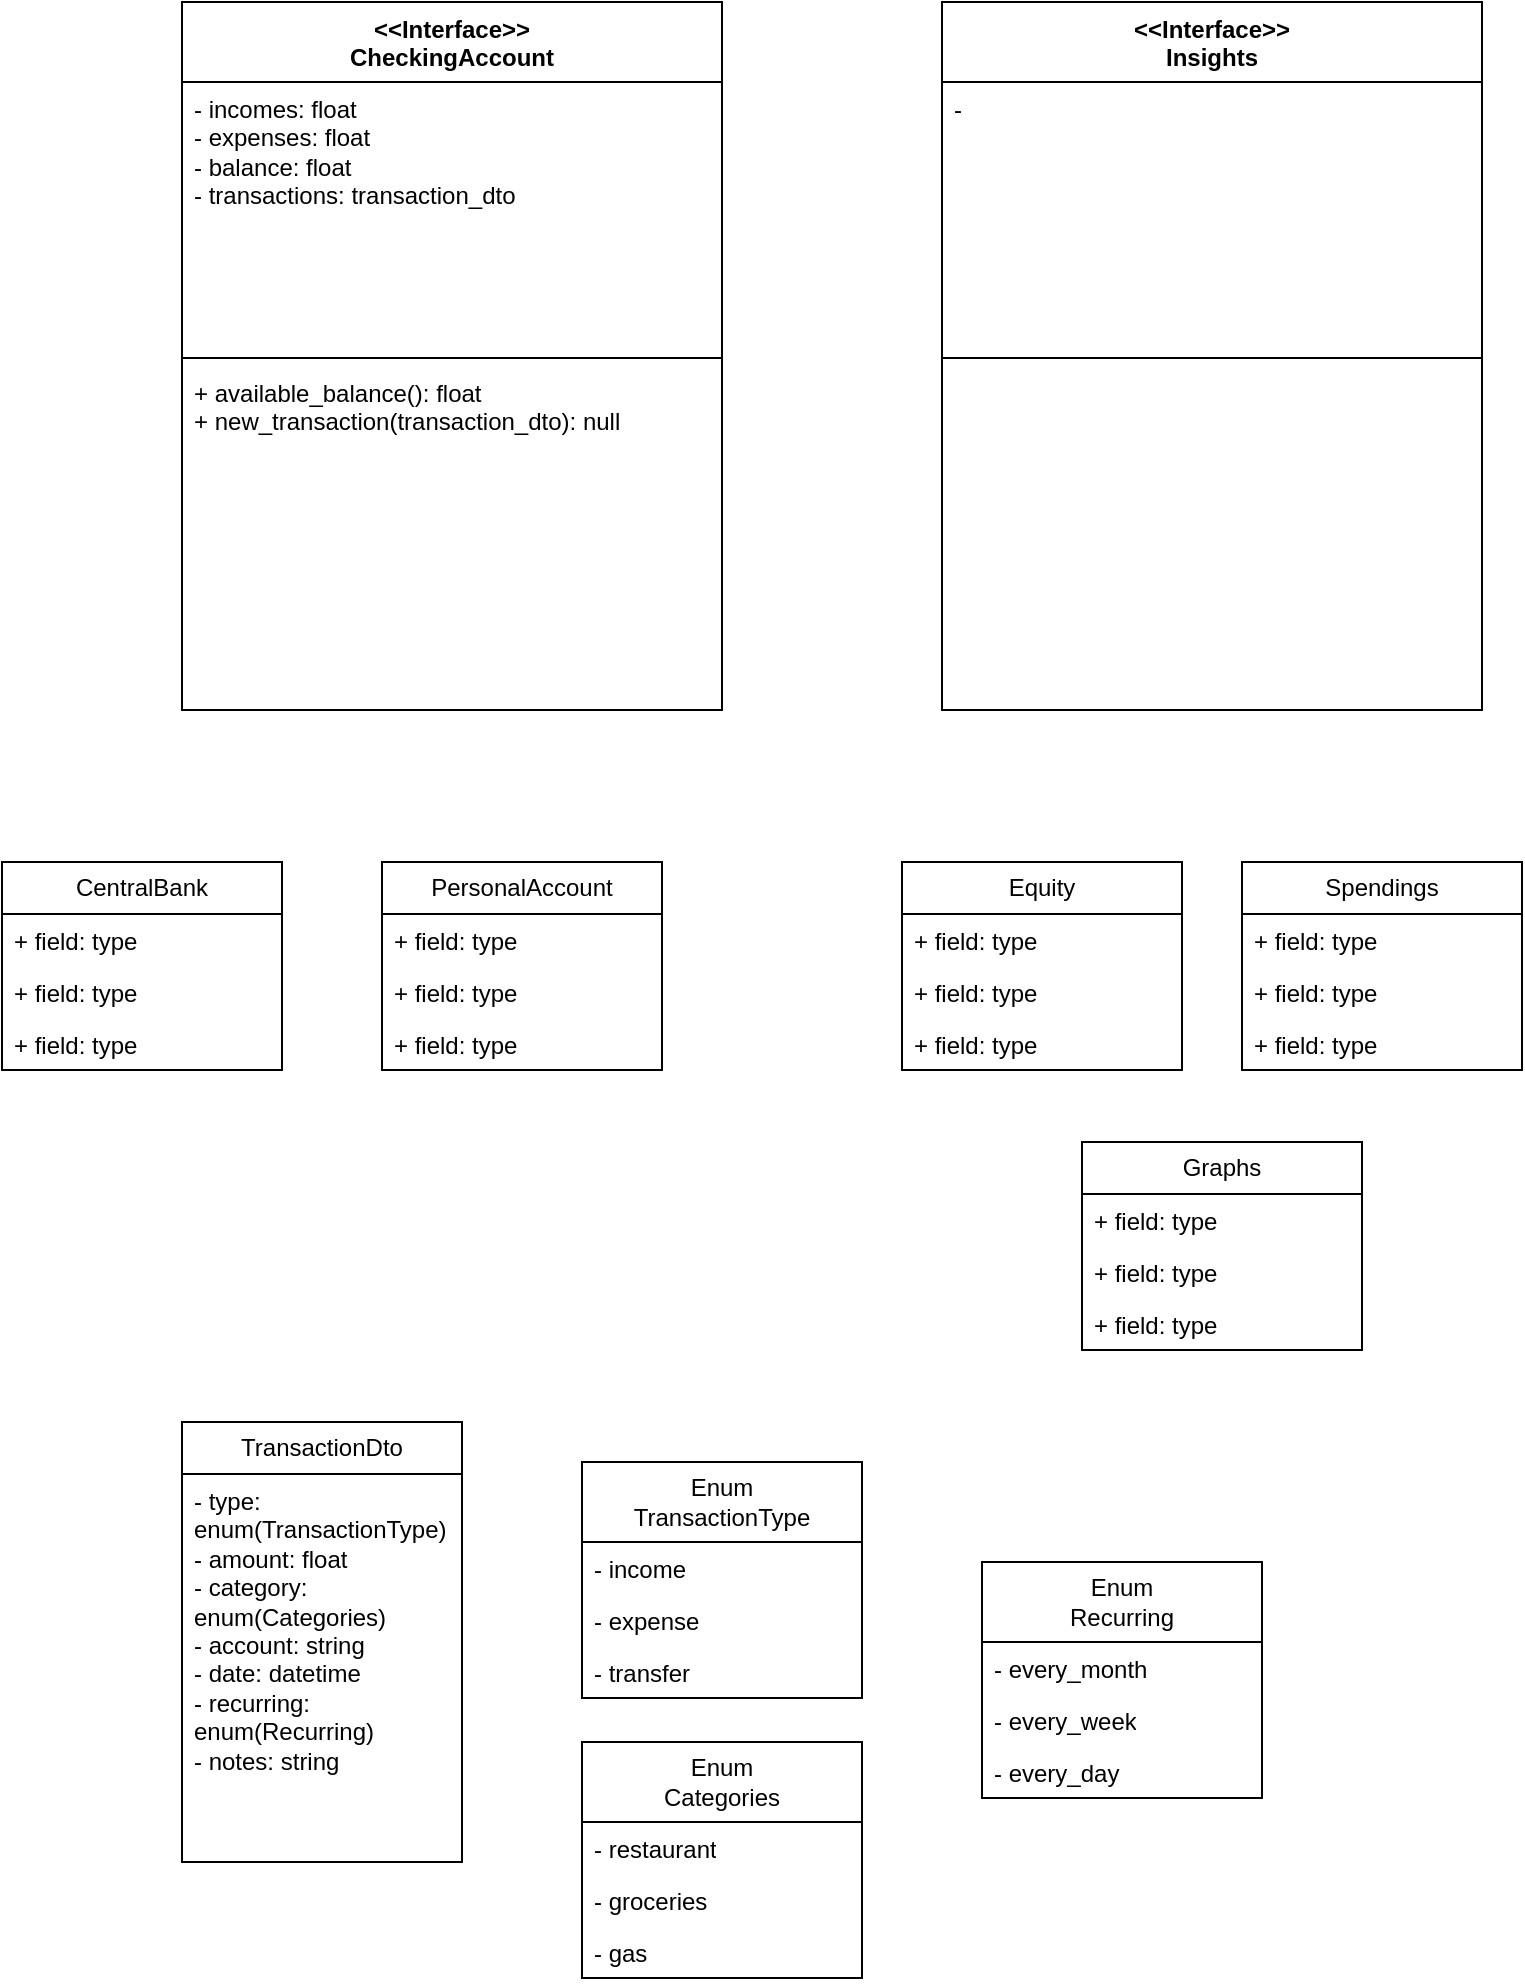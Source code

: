 <mxfile version="24.1.0" type="device">
  <diagram id="C5RBs43oDa-KdzZeNtuy" name="Page-1">
    <mxGraphModel dx="1194" dy="877" grid="1" gridSize="10" guides="1" tooltips="1" connect="1" arrows="1" fold="1" page="1" pageScale="1" pageWidth="827" pageHeight="1169" math="0" shadow="0">
      <root>
        <mxCell id="WIyWlLk6GJQsqaUBKTNV-0" />
        <mxCell id="WIyWlLk6GJQsqaUBKTNV-1" parent="WIyWlLk6GJQsqaUBKTNV-0" />
        <mxCell id="bjFSstiST4YiVS5CnY9B-0" value="&amp;lt;&amp;lt;Interface&amp;gt;&amp;gt;&lt;div&gt;CheckingAccount&lt;br&gt;&lt;/div&gt;" style="swimlane;fontStyle=1;align=center;verticalAlign=top;childLayout=stackLayout;horizontal=1;startSize=40;horizontalStack=0;resizeParent=1;resizeParentMax=0;resizeLast=0;collapsible=1;marginBottom=0;whiteSpace=wrap;html=1;" parent="WIyWlLk6GJQsqaUBKTNV-1" vertex="1">
          <mxGeometry x="110" y="80" width="270" height="354" as="geometry" />
        </mxCell>
        <mxCell id="bjFSstiST4YiVS5CnY9B-1" value="- incomes: float&lt;div&gt;- expenses: float&lt;/div&gt;&lt;div&gt;- balance: float&lt;/div&gt;&lt;div&gt;- transactions: transaction_dto&lt;/div&gt;&lt;div&gt;&lt;br&gt;&lt;/div&gt;" style="text;strokeColor=none;fillColor=none;align=left;verticalAlign=top;spacingLeft=4;spacingRight=4;overflow=hidden;rotatable=0;points=[[0,0.5],[1,0.5]];portConstraint=eastwest;whiteSpace=wrap;html=1;" parent="bjFSstiST4YiVS5CnY9B-0" vertex="1">
          <mxGeometry y="40" width="270" height="134" as="geometry" />
        </mxCell>
        <mxCell id="bjFSstiST4YiVS5CnY9B-2" value="" style="line;strokeWidth=1;fillColor=none;align=left;verticalAlign=middle;spacingTop=-1;spacingLeft=3;spacingRight=3;rotatable=0;labelPosition=right;points=[];portConstraint=eastwest;strokeColor=inherit;" parent="bjFSstiST4YiVS5CnY9B-0" vertex="1">
          <mxGeometry y="174" width="270" height="8" as="geometry" />
        </mxCell>
        <mxCell id="bjFSstiST4YiVS5CnY9B-3" value="+ available_balance(): float&lt;div&gt;+ new_transaction(transaction_dto): null&lt;/div&gt;&lt;div&gt;&lt;br&gt;&lt;/div&gt;" style="text;strokeColor=none;fillColor=none;align=left;verticalAlign=top;spacingLeft=4;spacingRight=4;overflow=hidden;rotatable=0;points=[[0,0.5],[1,0.5]];portConstraint=eastwest;whiteSpace=wrap;html=1;" parent="bjFSstiST4YiVS5CnY9B-0" vertex="1">
          <mxGeometry y="182" width="270" height="172" as="geometry" />
        </mxCell>
        <mxCell id="bjFSstiST4YiVS5CnY9B-4" value="CentralBank" style="swimlane;fontStyle=0;childLayout=stackLayout;horizontal=1;startSize=26;fillColor=none;horizontalStack=0;resizeParent=1;resizeParentMax=0;resizeLast=0;collapsible=1;marginBottom=0;whiteSpace=wrap;html=1;" parent="WIyWlLk6GJQsqaUBKTNV-1" vertex="1">
          <mxGeometry x="20" y="510" width="140" height="104" as="geometry" />
        </mxCell>
        <mxCell id="bjFSstiST4YiVS5CnY9B-5" value="+ field: type" style="text;strokeColor=none;fillColor=none;align=left;verticalAlign=top;spacingLeft=4;spacingRight=4;overflow=hidden;rotatable=0;points=[[0,0.5],[1,0.5]];portConstraint=eastwest;whiteSpace=wrap;html=1;" parent="bjFSstiST4YiVS5CnY9B-4" vertex="1">
          <mxGeometry y="26" width="140" height="26" as="geometry" />
        </mxCell>
        <mxCell id="bjFSstiST4YiVS5CnY9B-6" value="+ field: type" style="text;strokeColor=none;fillColor=none;align=left;verticalAlign=top;spacingLeft=4;spacingRight=4;overflow=hidden;rotatable=0;points=[[0,0.5],[1,0.5]];portConstraint=eastwest;whiteSpace=wrap;html=1;" parent="bjFSstiST4YiVS5CnY9B-4" vertex="1">
          <mxGeometry y="52" width="140" height="26" as="geometry" />
        </mxCell>
        <mxCell id="bjFSstiST4YiVS5CnY9B-7" value="+ field: type" style="text;strokeColor=none;fillColor=none;align=left;verticalAlign=top;spacingLeft=4;spacingRight=4;overflow=hidden;rotatable=0;points=[[0,0.5],[1,0.5]];portConstraint=eastwest;whiteSpace=wrap;html=1;" parent="bjFSstiST4YiVS5CnY9B-4" vertex="1">
          <mxGeometry y="78" width="140" height="26" as="geometry" />
        </mxCell>
        <mxCell id="bjFSstiST4YiVS5CnY9B-8" value="PersonalAccount" style="swimlane;fontStyle=0;childLayout=stackLayout;horizontal=1;startSize=26;fillColor=none;horizontalStack=0;resizeParent=1;resizeParentMax=0;resizeLast=0;collapsible=1;marginBottom=0;whiteSpace=wrap;html=1;" parent="WIyWlLk6GJQsqaUBKTNV-1" vertex="1">
          <mxGeometry x="210" y="510" width="140" height="104" as="geometry" />
        </mxCell>
        <mxCell id="bjFSstiST4YiVS5CnY9B-9" value="+ field: type" style="text;strokeColor=none;fillColor=none;align=left;verticalAlign=top;spacingLeft=4;spacingRight=4;overflow=hidden;rotatable=0;points=[[0,0.5],[1,0.5]];portConstraint=eastwest;whiteSpace=wrap;html=1;" parent="bjFSstiST4YiVS5CnY9B-8" vertex="1">
          <mxGeometry y="26" width="140" height="26" as="geometry" />
        </mxCell>
        <mxCell id="bjFSstiST4YiVS5CnY9B-10" value="+ field: type" style="text;strokeColor=none;fillColor=none;align=left;verticalAlign=top;spacingLeft=4;spacingRight=4;overflow=hidden;rotatable=0;points=[[0,0.5],[1,0.5]];portConstraint=eastwest;whiteSpace=wrap;html=1;" parent="bjFSstiST4YiVS5CnY9B-8" vertex="1">
          <mxGeometry y="52" width="140" height="26" as="geometry" />
        </mxCell>
        <mxCell id="bjFSstiST4YiVS5CnY9B-11" value="+ field: type" style="text;strokeColor=none;fillColor=none;align=left;verticalAlign=top;spacingLeft=4;spacingRight=4;overflow=hidden;rotatable=0;points=[[0,0.5],[1,0.5]];portConstraint=eastwest;whiteSpace=wrap;html=1;" parent="bjFSstiST4YiVS5CnY9B-8" vertex="1">
          <mxGeometry y="78" width="140" height="26" as="geometry" />
        </mxCell>
        <mxCell id="bjFSstiST4YiVS5CnY9B-12" value="&amp;lt;&amp;lt;Interface&amp;gt;&amp;gt;&lt;div&gt;Insights&lt;/div&gt;" style="swimlane;fontStyle=1;align=center;verticalAlign=top;childLayout=stackLayout;horizontal=1;startSize=40;horizontalStack=0;resizeParent=1;resizeParentMax=0;resizeLast=0;collapsible=1;marginBottom=0;whiteSpace=wrap;html=1;" parent="WIyWlLk6GJQsqaUBKTNV-1" vertex="1">
          <mxGeometry x="490" y="80" width="270" height="354" as="geometry" />
        </mxCell>
        <mxCell id="bjFSstiST4YiVS5CnY9B-13" value="&lt;div&gt;-&lt;/div&gt;" style="text;strokeColor=none;fillColor=none;align=left;verticalAlign=top;spacingLeft=4;spacingRight=4;overflow=hidden;rotatable=0;points=[[0,0.5],[1,0.5]];portConstraint=eastwest;whiteSpace=wrap;html=1;" parent="bjFSstiST4YiVS5CnY9B-12" vertex="1">
          <mxGeometry y="40" width="270" height="134" as="geometry" />
        </mxCell>
        <mxCell id="bjFSstiST4YiVS5CnY9B-14" value="" style="line;strokeWidth=1;fillColor=none;align=left;verticalAlign=middle;spacingTop=-1;spacingLeft=3;spacingRight=3;rotatable=0;labelPosition=right;points=[];portConstraint=eastwest;strokeColor=inherit;" parent="bjFSstiST4YiVS5CnY9B-12" vertex="1">
          <mxGeometry y="174" width="270" height="8" as="geometry" />
        </mxCell>
        <mxCell id="bjFSstiST4YiVS5CnY9B-15" value="&lt;div&gt;&lt;br&gt;&lt;/div&gt;" style="text;strokeColor=none;fillColor=none;align=left;verticalAlign=top;spacingLeft=4;spacingRight=4;overflow=hidden;rotatable=0;points=[[0,0.5],[1,0.5]];portConstraint=eastwest;whiteSpace=wrap;html=1;" parent="bjFSstiST4YiVS5CnY9B-12" vertex="1">
          <mxGeometry y="182" width="270" height="172" as="geometry" />
        </mxCell>
        <mxCell id="bjFSstiST4YiVS5CnY9B-16" value="Equity" style="swimlane;fontStyle=0;childLayout=stackLayout;horizontal=1;startSize=26;fillColor=none;horizontalStack=0;resizeParent=1;resizeParentMax=0;resizeLast=0;collapsible=1;marginBottom=0;whiteSpace=wrap;html=1;" parent="WIyWlLk6GJQsqaUBKTNV-1" vertex="1">
          <mxGeometry x="470" y="510" width="140" height="104" as="geometry" />
        </mxCell>
        <mxCell id="bjFSstiST4YiVS5CnY9B-17" value="+ field: type" style="text;strokeColor=none;fillColor=none;align=left;verticalAlign=top;spacingLeft=4;spacingRight=4;overflow=hidden;rotatable=0;points=[[0,0.5],[1,0.5]];portConstraint=eastwest;whiteSpace=wrap;html=1;" parent="bjFSstiST4YiVS5CnY9B-16" vertex="1">
          <mxGeometry y="26" width="140" height="26" as="geometry" />
        </mxCell>
        <mxCell id="bjFSstiST4YiVS5CnY9B-18" value="+ field: type" style="text;strokeColor=none;fillColor=none;align=left;verticalAlign=top;spacingLeft=4;spacingRight=4;overflow=hidden;rotatable=0;points=[[0,0.5],[1,0.5]];portConstraint=eastwest;whiteSpace=wrap;html=1;" parent="bjFSstiST4YiVS5CnY9B-16" vertex="1">
          <mxGeometry y="52" width="140" height="26" as="geometry" />
        </mxCell>
        <mxCell id="bjFSstiST4YiVS5CnY9B-19" value="+ field: type" style="text;strokeColor=none;fillColor=none;align=left;verticalAlign=top;spacingLeft=4;spacingRight=4;overflow=hidden;rotatable=0;points=[[0,0.5],[1,0.5]];portConstraint=eastwest;whiteSpace=wrap;html=1;" parent="bjFSstiST4YiVS5CnY9B-16" vertex="1">
          <mxGeometry y="78" width="140" height="26" as="geometry" />
        </mxCell>
        <mxCell id="bjFSstiST4YiVS5CnY9B-20" value="Spendings" style="swimlane;fontStyle=0;childLayout=stackLayout;horizontal=1;startSize=26;fillColor=none;horizontalStack=0;resizeParent=1;resizeParentMax=0;resizeLast=0;collapsible=1;marginBottom=0;whiteSpace=wrap;html=1;" parent="WIyWlLk6GJQsqaUBKTNV-1" vertex="1">
          <mxGeometry x="640" y="510" width="140" height="104" as="geometry" />
        </mxCell>
        <mxCell id="bjFSstiST4YiVS5CnY9B-21" value="+ field: type" style="text;strokeColor=none;fillColor=none;align=left;verticalAlign=top;spacingLeft=4;spacingRight=4;overflow=hidden;rotatable=0;points=[[0,0.5],[1,0.5]];portConstraint=eastwest;whiteSpace=wrap;html=1;" parent="bjFSstiST4YiVS5CnY9B-20" vertex="1">
          <mxGeometry y="26" width="140" height="26" as="geometry" />
        </mxCell>
        <mxCell id="bjFSstiST4YiVS5CnY9B-22" value="+ field: type" style="text;strokeColor=none;fillColor=none;align=left;verticalAlign=top;spacingLeft=4;spacingRight=4;overflow=hidden;rotatable=0;points=[[0,0.5],[1,0.5]];portConstraint=eastwest;whiteSpace=wrap;html=1;" parent="bjFSstiST4YiVS5CnY9B-20" vertex="1">
          <mxGeometry y="52" width="140" height="26" as="geometry" />
        </mxCell>
        <mxCell id="bjFSstiST4YiVS5CnY9B-23" value="+ field: type" style="text;strokeColor=none;fillColor=none;align=left;verticalAlign=top;spacingLeft=4;spacingRight=4;overflow=hidden;rotatable=0;points=[[0,0.5],[1,0.5]];portConstraint=eastwest;whiteSpace=wrap;html=1;" parent="bjFSstiST4YiVS5CnY9B-20" vertex="1">
          <mxGeometry y="78" width="140" height="26" as="geometry" />
        </mxCell>
        <mxCell id="bjFSstiST4YiVS5CnY9B-24" value="Graphs" style="swimlane;fontStyle=0;childLayout=stackLayout;horizontal=1;startSize=26;fillColor=none;horizontalStack=0;resizeParent=1;resizeParentMax=0;resizeLast=0;collapsible=1;marginBottom=0;whiteSpace=wrap;html=1;" parent="WIyWlLk6GJQsqaUBKTNV-1" vertex="1">
          <mxGeometry x="560" y="650" width="140" height="104" as="geometry" />
        </mxCell>
        <mxCell id="bjFSstiST4YiVS5CnY9B-25" value="+ field: type" style="text;strokeColor=none;fillColor=none;align=left;verticalAlign=top;spacingLeft=4;spacingRight=4;overflow=hidden;rotatable=0;points=[[0,0.5],[1,0.5]];portConstraint=eastwest;whiteSpace=wrap;html=1;" parent="bjFSstiST4YiVS5CnY9B-24" vertex="1">
          <mxGeometry y="26" width="140" height="26" as="geometry" />
        </mxCell>
        <mxCell id="bjFSstiST4YiVS5CnY9B-26" value="+ field: type" style="text;strokeColor=none;fillColor=none;align=left;verticalAlign=top;spacingLeft=4;spacingRight=4;overflow=hidden;rotatable=0;points=[[0,0.5],[1,0.5]];portConstraint=eastwest;whiteSpace=wrap;html=1;" parent="bjFSstiST4YiVS5CnY9B-24" vertex="1">
          <mxGeometry y="52" width="140" height="26" as="geometry" />
        </mxCell>
        <mxCell id="bjFSstiST4YiVS5CnY9B-27" value="+ field: type" style="text;strokeColor=none;fillColor=none;align=left;verticalAlign=top;spacingLeft=4;spacingRight=4;overflow=hidden;rotatable=0;points=[[0,0.5],[1,0.5]];portConstraint=eastwest;whiteSpace=wrap;html=1;" parent="bjFSstiST4YiVS5CnY9B-24" vertex="1">
          <mxGeometry y="78" width="140" height="26" as="geometry" />
        </mxCell>
        <mxCell id="bjFSstiST4YiVS5CnY9B-28" value="TransactionDto" style="swimlane;fontStyle=0;childLayout=stackLayout;horizontal=1;startSize=26;fillColor=none;horizontalStack=0;resizeParent=1;resizeParentMax=0;resizeLast=0;collapsible=1;marginBottom=0;whiteSpace=wrap;html=1;" parent="WIyWlLk6GJQsqaUBKTNV-1" vertex="1">
          <mxGeometry x="110" y="790" width="140" height="220" as="geometry" />
        </mxCell>
        <mxCell id="bjFSstiST4YiVS5CnY9B-31" value="&lt;div&gt;- type: enum(TransactionType)&lt;/div&gt;- amount: float&lt;div&gt;- category: enum(Categories)&lt;/div&gt;&lt;div&gt;- account: string&lt;/div&gt;&lt;div&gt;- date: datetime&lt;/div&gt;&lt;div&gt;- recurring: enum(Recurring)&lt;/div&gt;&lt;div&gt;- notes: string&lt;/div&gt;" style="text;strokeColor=none;fillColor=none;align=left;verticalAlign=top;spacingLeft=4;spacingRight=4;overflow=hidden;rotatable=0;points=[[0,0.5],[1,0.5]];portConstraint=eastwest;whiteSpace=wrap;html=1;" parent="bjFSstiST4YiVS5CnY9B-28" vertex="1">
          <mxGeometry y="26" width="140" height="194" as="geometry" />
        </mxCell>
        <mxCell id="bjFSstiST4YiVS5CnY9B-32" value="Enum&lt;div&gt;TransactionType&lt;/div&gt;" style="swimlane;fontStyle=0;childLayout=stackLayout;horizontal=1;startSize=40;fillColor=none;horizontalStack=0;resizeParent=1;resizeParentMax=0;resizeLast=0;collapsible=1;marginBottom=0;whiteSpace=wrap;html=1;" parent="WIyWlLk6GJQsqaUBKTNV-1" vertex="1">
          <mxGeometry x="310" y="810" width="140" height="118" as="geometry" />
        </mxCell>
        <mxCell id="bjFSstiST4YiVS5CnY9B-33" value="- income" style="text;strokeColor=none;fillColor=none;align=left;verticalAlign=top;spacingLeft=4;spacingRight=4;overflow=hidden;rotatable=0;points=[[0,0.5],[1,0.5]];portConstraint=eastwest;whiteSpace=wrap;html=1;" parent="bjFSstiST4YiVS5CnY9B-32" vertex="1">
          <mxGeometry y="40" width="140" height="26" as="geometry" />
        </mxCell>
        <mxCell id="bjFSstiST4YiVS5CnY9B-34" value="- expense" style="text;strokeColor=none;fillColor=none;align=left;verticalAlign=top;spacingLeft=4;spacingRight=4;overflow=hidden;rotatable=0;points=[[0,0.5],[1,0.5]];portConstraint=eastwest;whiteSpace=wrap;html=1;" parent="bjFSstiST4YiVS5CnY9B-32" vertex="1">
          <mxGeometry y="66" width="140" height="26" as="geometry" />
        </mxCell>
        <mxCell id="bjFSstiST4YiVS5CnY9B-35" value="- transfer" style="text;strokeColor=none;fillColor=none;align=left;verticalAlign=top;spacingLeft=4;spacingRight=4;overflow=hidden;rotatable=0;points=[[0,0.5],[1,0.5]];portConstraint=eastwest;whiteSpace=wrap;html=1;" parent="bjFSstiST4YiVS5CnY9B-32" vertex="1">
          <mxGeometry y="92" width="140" height="26" as="geometry" />
        </mxCell>
        <mxCell id="bjFSstiST4YiVS5CnY9B-36" value="Enum&lt;div&gt;Categories&lt;/div&gt;" style="swimlane;fontStyle=0;childLayout=stackLayout;horizontal=1;startSize=40;fillColor=none;horizontalStack=0;resizeParent=1;resizeParentMax=0;resizeLast=0;collapsible=1;marginBottom=0;whiteSpace=wrap;html=1;" parent="WIyWlLk6GJQsqaUBKTNV-1" vertex="1">
          <mxGeometry x="310" y="950" width="140" height="118" as="geometry" />
        </mxCell>
        <mxCell id="bjFSstiST4YiVS5CnY9B-37" value="- restaurant" style="text;strokeColor=none;fillColor=none;align=left;verticalAlign=top;spacingLeft=4;spacingRight=4;overflow=hidden;rotatable=0;points=[[0,0.5],[1,0.5]];portConstraint=eastwest;whiteSpace=wrap;html=1;" parent="bjFSstiST4YiVS5CnY9B-36" vertex="1">
          <mxGeometry y="40" width="140" height="26" as="geometry" />
        </mxCell>
        <mxCell id="bjFSstiST4YiVS5CnY9B-38" value="- groceries" style="text;strokeColor=none;fillColor=none;align=left;verticalAlign=top;spacingLeft=4;spacingRight=4;overflow=hidden;rotatable=0;points=[[0,0.5],[1,0.5]];portConstraint=eastwest;whiteSpace=wrap;html=1;" parent="bjFSstiST4YiVS5CnY9B-36" vertex="1">
          <mxGeometry y="66" width="140" height="26" as="geometry" />
        </mxCell>
        <mxCell id="bjFSstiST4YiVS5CnY9B-39" value="- gas" style="text;strokeColor=none;fillColor=none;align=left;verticalAlign=top;spacingLeft=4;spacingRight=4;overflow=hidden;rotatable=0;points=[[0,0.5],[1,0.5]];portConstraint=eastwest;whiteSpace=wrap;html=1;" parent="bjFSstiST4YiVS5CnY9B-36" vertex="1">
          <mxGeometry y="92" width="140" height="26" as="geometry" />
        </mxCell>
        <mxCell id="bjFSstiST4YiVS5CnY9B-40" value="Enum&lt;div&gt;Recurring&lt;/div&gt;" style="swimlane;fontStyle=0;childLayout=stackLayout;horizontal=1;startSize=40;fillColor=none;horizontalStack=0;resizeParent=1;resizeParentMax=0;resizeLast=0;collapsible=1;marginBottom=0;whiteSpace=wrap;html=1;" parent="WIyWlLk6GJQsqaUBKTNV-1" vertex="1">
          <mxGeometry x="510" y="860" width="140" height="118" as="geometry" />
        </mxCell>
        <mxCell id="bjFSstiST4YiVS5CnY9B-41" value="- every_month" style="text;strokeColor=none;fillColor=none;align=left;verticalAlign=top;spacingLeft=4;spacingRight=4;overflow=hidden;rotatable=0;points=[[0,0.5],[1,0.5]];portConstraint=eastwest;whiteSpace=wrap;html=1;" parent="bjFSstiST4YiVS5CnY9B-40" vertex="1">
          <mxGeometry y="40" width="140" height="26" as="geometry" />
        </mxCell>
        <mxCell id="bjFSstiST4YiVS5CnY9B-42" value="- every_week" style="text;strokeColor=none;fillColor=none;align=left;verticalAlign=top;spacingLeft=4;spacingRight=4;overflow=hidden;rotatable=0;points=[[0,0.5],[1,0.5]];portConstraint=eastwest;whiteSpace=wrap;html=1;" parent="bjFSstiST4YiVS5CnY9B-40" vertex="1">
          <mxGeometry y="66" width="140" height="26" as="geometry" />
        </mxCell>
        <mxCell id="bjFSstiST4YiVS5CnY9B-43" value="- every_day" style="text;strokeColor=none;fillColor=none;align=left;verticalAlign=top;spacingLeft=4;spacingRight=4;overflow=hidden;rotatable=0;points=[[0,0.5],[1,0.5]];portConstraint=eastwest;whiteSpace=wrap;html=1;" parent="bjFSstiST4YiVS5CnY9B-40" vertex="1">
          <mxGeometry y="92" width="140" height="26" as="geometry" />
        </mxCell>
      </root>
    </mxGraphModel>
  </diagram>
</mxfile>
